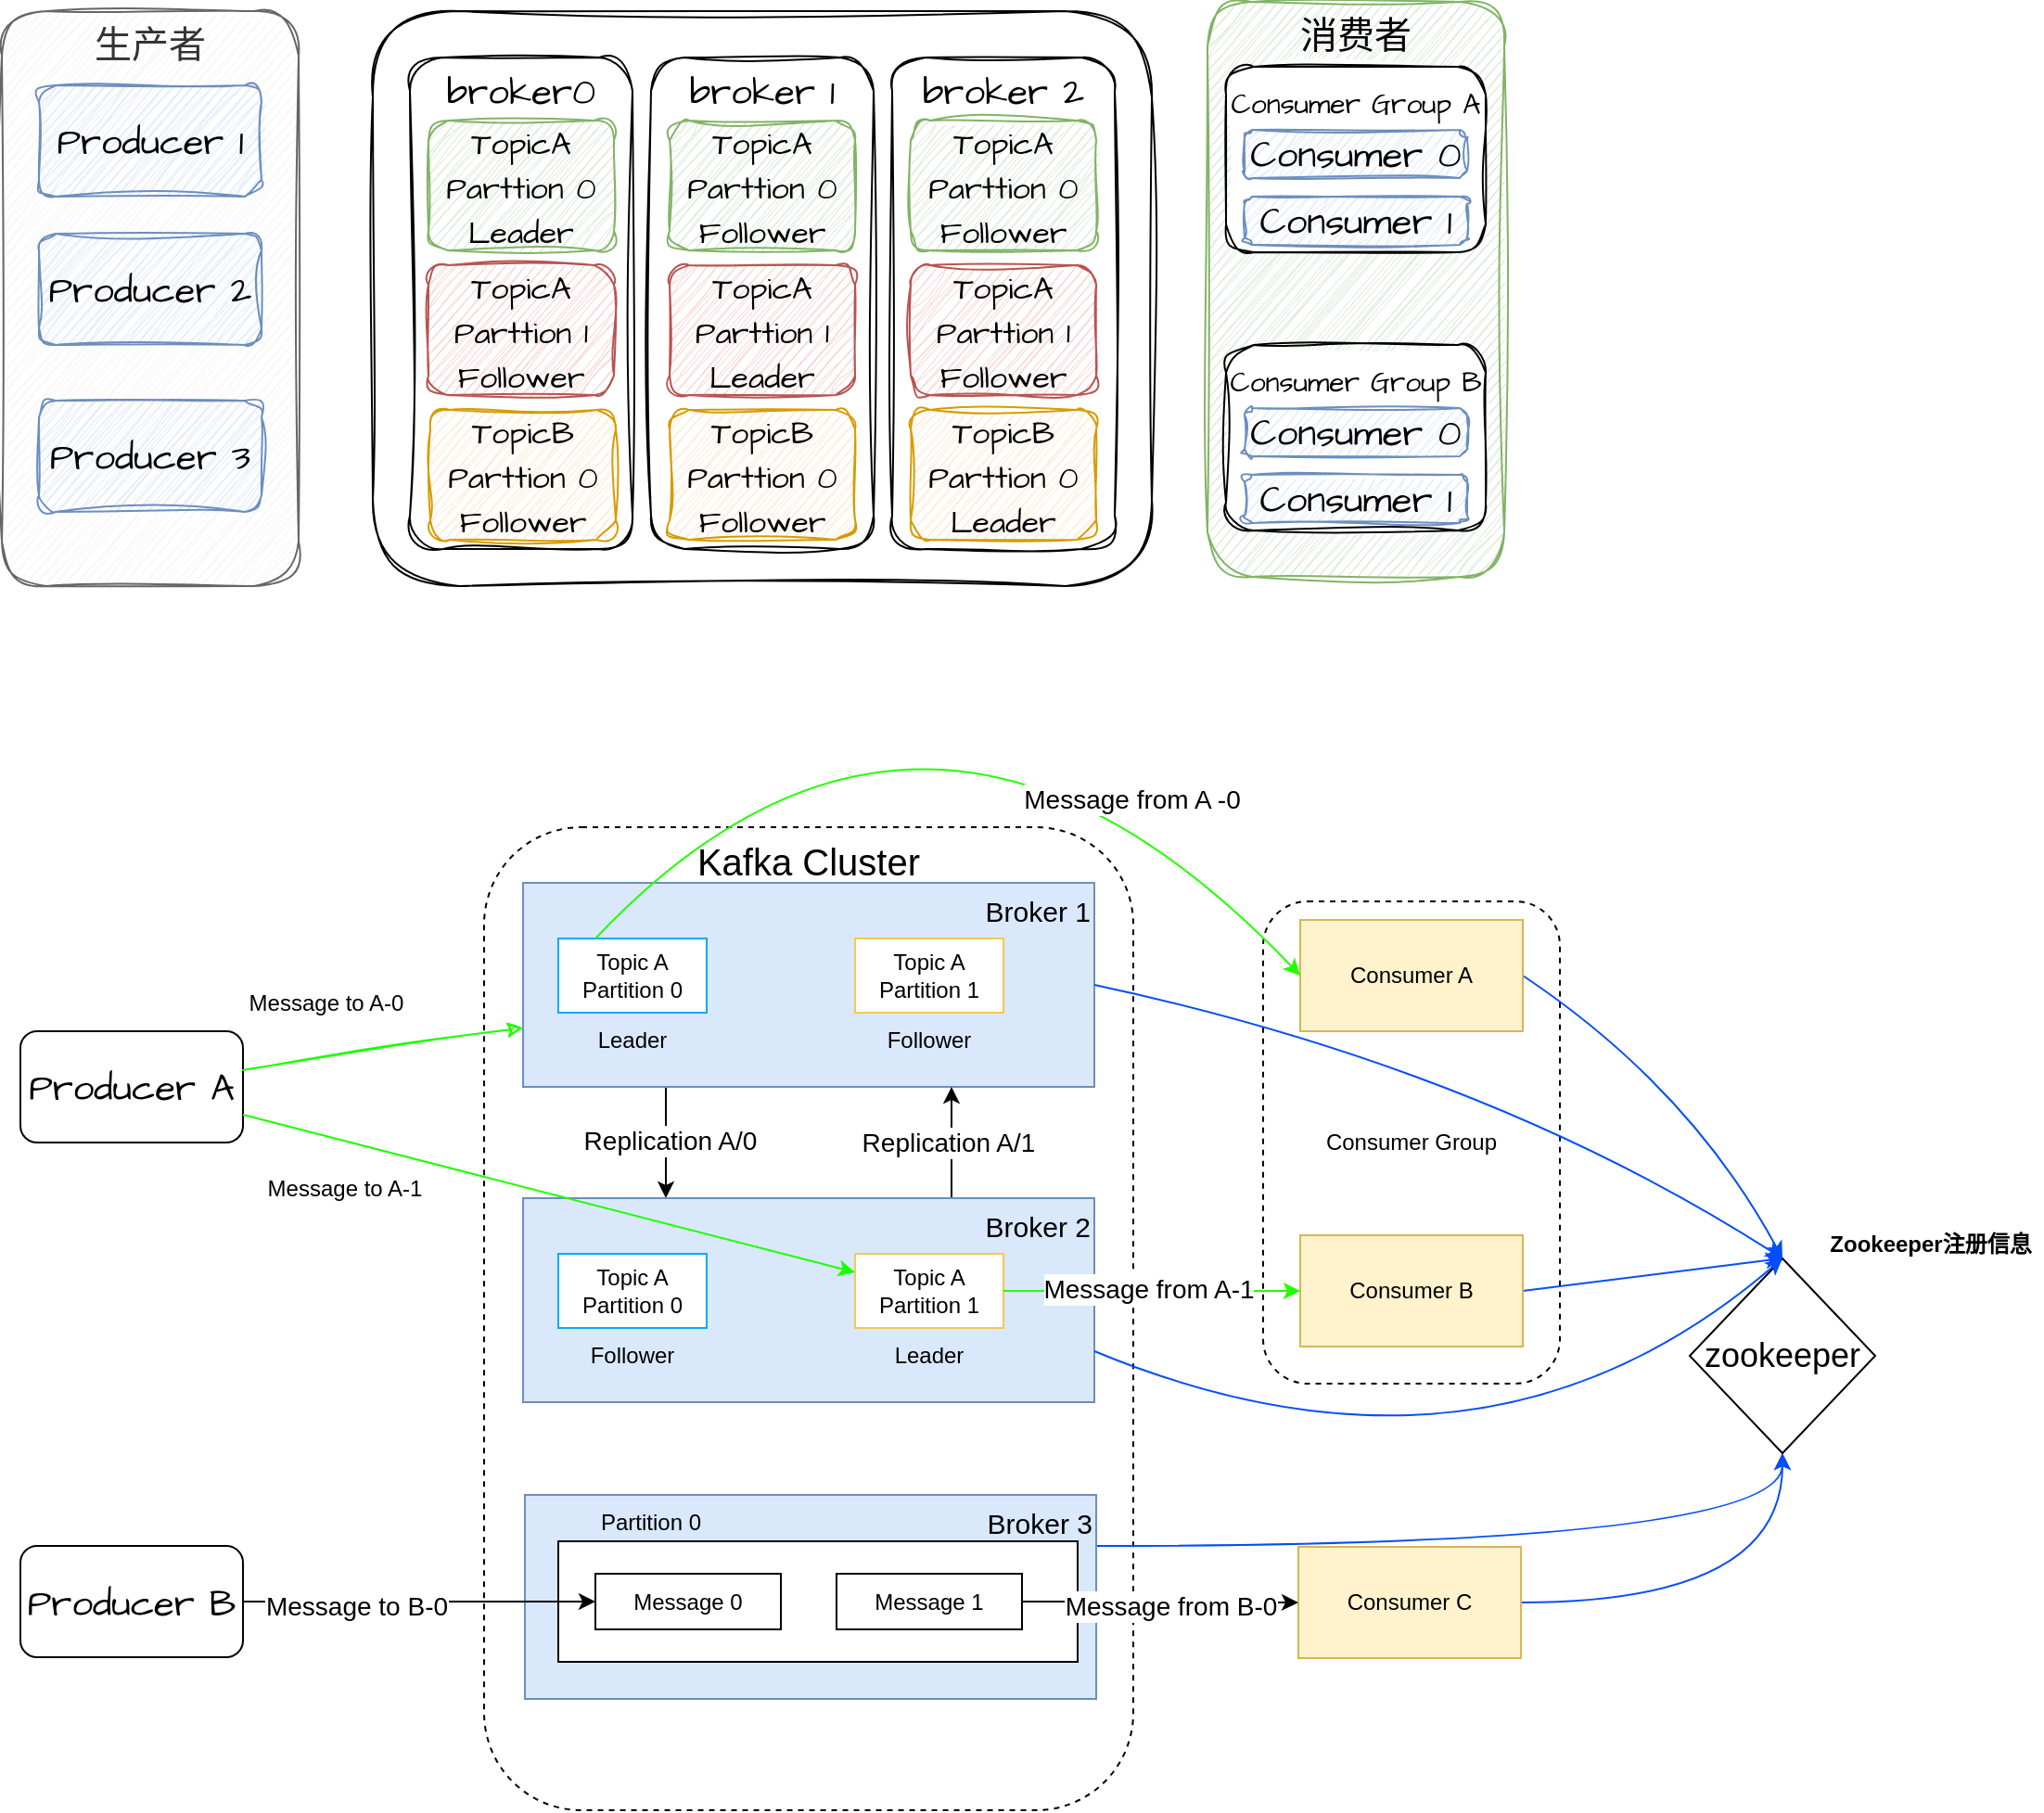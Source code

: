 <mxfile version="22.1.18" type="github">
  <diagram name="第 1 页" id="cSCV3CNTXTXwVB_BIsae">
    <mxGraphModel dx="1012" dy="582" grid="1" gridSize="10" guides="1" tooltips="1" connect="1" arrows="1" fold="1" page="1" pageScale="1" pageWidth="827" pageHeight="1169" math="0" shadow="0">
      <root>
        <mxCell id="0" />
        <mxCell id="1" parent="0" />
        <mxCell id="yJOFYdY696FyBgO-EQ7J-1" value="生产者" style="rounded=1;whiteSpace=wrap;html=1;sketch=1;hachureGap=4;jiggle=2;curveFitting=1;fontFamily=Architects Daughter;fontSource=https%3A%2F%2Ffonts.googleapis.com%2Fcss%3Ffamily%3DArchitects%2BDaughter;fontSize=20;fillColor=#f5f5f5;fontColor=#333333;strokeColor=#666666;verticalAlign=top;" vertex="1" parent="1">
          <mxGeometry x="80" y="120" width="160" height="310" as="geometry" />
        </mxCell>
        <mxCell id="yJOFYdY696FyBgO-EQ7J-2" value="Producer 1" style="rounded=1;whiteSpace=wrap;html=1;sketch=1;hachureGap=4;jiggle=2;curveFitting=1;fontFamily=Architects Daughter;fontSource=https%3A%2F%2Ffonts.googleapis.com%2Fcss%3Ffamily%3DArchitects%2BDaughter;fontSize=20;fillColor=#dae8fc;strokeColor=#6c8ebf;" vertex="1" parent="1">
          <mxGeometry x="100" y="160" width="120" height="60" as="geometry" />
        </mxCell>
        <mxCell id="yJOFYdY696FyBgO-EQ7J-3" value="Producer 2" style="rounded=1;whiteSpace=wrap;html=1;sketch=1;hachureGap=4;jiggle=2;curveFitting=1;fontFamily=Architects Daughter;fontSource=https%3A%2F%2Ffonts.googleapis.com%2Fcss%3Ffamily%3DArchitects%2BDaughter;fontSize=20;fillColor=#dae8fc;strokeColor=#6c8ebf;" vertex="1" parent="1">
          <mxGeometry x="100" y="240" width="120" height="60" as="geometry" />
        </mxCell>
        <mxCell id="yJOFYdY696FyBgO-EQ7J-4" value="Producer 3" style="rounded=1;whiteSpace=wrap;html=1;sketch=1;hachureGap=4;jiggle=2;curveFitting=1;fontFamily=Architects Daughter;fontSource=https%3A%2F%2Ffonts.googleapis.com%2Fcss%3Ffamily%3DArchitects%2BDaughter;fontSize=20;fillColor=#dae8fc;strokeColor=#6c8ebf;" vertex="1" parent="1">
          <mxGeometry x="100" y="330" width="120" height="60" as="geometry" />
        </mxCell>
        <mxCell id="yJOFYdY696FyBgO-EQ7J-5" value="" style="rounded=1;whiteSpace=wrap;html=1;sketch=1;hachureGap=4;jiggle=2;curveFitting=1;fontFamily=Architects Daughter;fontSource=https%3A%2F%2Ffonts.googleapis.com%2Fcss%3Ffamily%3DArchitects%2BDaughter;fontSize=20;" vertex="1" parent="1">
          <mxGeometry x="280" y="120" width="420" height="310" as="geometry" />
        </mxCell>
        <mxCell id="yJOFYdY696FyBgO-EQ7J-6" value="broker0" style="rounded=1;whiteSpace=wrap;html=1;sketch=1;hachureGap=4;jiggle=2;curveFitting=1;fontFamily=Architects Daughter;fontSource=https%3A%2F%2Ffonts.googleapis.com%2Fcss%3Ffamily%3DArchitects%2BDaughter;fontSize=20;horizontal=1;verticalAlign=top;" vertex="1" parent="1">
          <mxGeometry x="300" y="145" width="120" height="265" as="geometry" />
        </mxCell>
        <mxCell id="yJOFYdY696FyBgO-EQ7J-7" value="broker 1" style="rounded=1;whiteSpace=wrap;html=1;sketch=1;hachureGap=4;jiggle=2;curveFitting=1;fontFamily=Architects Daughter;fontSource=https%3A%2F%2Ffonts.googleapis.com%2Fcss%3Ffamily%3DArchitects%2BDaughter;fontSize=20;verticalAlign=top;" vertex="1" parent="1">
          <mxGeometry x="430" y="145" width="120" height="265" as="geometry" />
        </mxCell>
        <mxCell id="yJOFYdY696FyBgO-EQ7J-8" value="broker 2" style="rounded=1;whiteSpace=wrap;html=1;sketch=1;hachureGap=4;jiggle=2;curveFitting=1;fontFamily=Architects Daughter;fontSource=https%3A%2F%2Ffonts.googleapis.com%2Fcss%3Ffamily%3DArchitects%2BDaughter;fontSize=20;verticalAlign=top;" vertex="1" parent="1">
          <mxGeometry x="560" y="145" width="120" height="265" as="geometry" />
        </mxCell>
        <mxCell id="yJOFYdY696FyBgO-EQ7J-9" value="&lt;font style=&quot;font-size: 17px;&quot;&gt;TopicA&lt;br&gt;Parttion 0&lt;br&gt;Leader&lt;/font&gt;" style="rounded=1;whiteSpace=wrap;html=1;sketch=1;hachureGap=4;jiggle=2;curveFitting=1;fontFamily=Architects Daughter;fontSource=https%3A%2F%2Ffonts.googleapis.com%2Fcss%3Ffamily%3DArchitects%2BDaughter;fontSize=20;fillColor=#d5e8d4;strokeColor=#82b366;" vertex="1" parent="1">
          <mxGeometry x="310" y="179" width="100" height="70" as="geometry" />
        </mxCell>
        <mxCell id="yJOFYdY696FyBgO-EQ7J-10" value="&lt;font style=&quot;font-size: 17px;&quot;&gt;TopicA&lt;br&gt;Parttion 1&lt;br&gt;Follower&lt;/font&gt;" style="rounded=1;whiteSpace=wrap;html=1;sketch=1;hachureGap=4;jiggle=2;curveFitting=1;fontFamily=Architects Daughter;fontSource=https%3A%2F%2Ffonts.googleapis.com%2Fcss%3Ffamily%3DArchitects%2BDaughter;fontSize=20;fillColor=#f8cecc;strokeColor=#b85450;" vertex="1" parent="1">
          <mxGeometry x="310" y="257" width="100" height="70" as="geometry" />
        </mxCell>
        <mxCell id="yJOFYdY696FyBgO-EQ7J-11" value="&lt;font style=&quot;font-size: 17px;&quot;&gt;TopicB&lt;br&gt;Parttion 0&lt;br&gt;Follower&lt;/font&gt;" style="rounded=1;whiteSpace=wrap;html=1;sketch=1;hachureGap=4;jiggle=2;curveFitting=1;fontFamily=Architects Daughter;fontSource=https%3A%2F%2Ffonts.googleapis.com%2Fcss%3Ffamily%3DArchitects%2BDaughter;fontSize=20;fillColor=#ffe6cc;strokeColor=#d79b00;" vertex="1" parent="1">
          <mxGeometry x="311" y="335" width="100" height="70" as="geometry" />
        </mxCell>
        <mxCell id="yJOFYdY696FyBgO-EQ7J-12" value="&lt;font style=&quot;font-size: 17px;&quot;&gt;TopicA&lt;br&gt;Parttion 0&lt;br&gt;Follower&lt;/font&gt;" style="rounded=1;whiteSpace=wrap;html=1;sketch=1;hachureGap=4;jiggle=2;curveFitting=1;fontFamily=Architects Daughter;fontSource=https%3A%2F%2Ffonts.googleapis.com%2Fcss%3Ffamily%3DArchitects%2BDaughter;fontSize=20;fillColor=#d5e8d4;strokeColor=#82b366;" vertex="1" parent="1">
          <mxGeometry x="440" y="179" width="100" height="70" as="geometry" />
        </mxCell>
        <mxCell id="yJOFYdY696FyBgO-EQ7J-13" value="&lt;font style=&quot;font-size: 17px;&quot;&gt;TopicA&lt;br&gt;Parttion 1&lt;br&gt;Leader&lt;/font&gt;" style="rounded=1;whiteSpace=wrap;html=1;sketch=1;hachureGap=4;jiggle=2;curveFitting=1;fontFamily=Architects Daughter;fontSource=https%3A%2F%2Ffonts.googleapis.com%2Fcss%3Ffamily%3DArchitects%2BDaughter;fontSize=20;fillColor=#f8cecc;strokeColor=#b85450;" vertex="1" parent="1">
          <mxGeometry x="440" y="257" width="100" height="70" as="geometry" />
        </mxCell>
        <mxCell id="yJOFYdY696FyBgO-EQ7J-14" value="&lt;font style=&quot;font-size: 17px;&quot;&gt;TopicB&lt;br&gt;Parttion 0&lt;br&gt;Follower&lt;/font&gt;" style="rounded=1;whiteSpace=wrap;html=1;sketch=1;hachureGap=4;jiggle=2;curveFitting=1;fontFamily=Architects Daughter;fontSource=https%3A%2F%2Ffonts.googleapis.com%2Fcss%3Ffamily%3DArchitects%2BDaughter;fontSize=20;fillColor=#ffe6cc;strokeColor=#d79b00;" vertex="1" parent="1">
          <mxGeometry x="440" y="335" width="100" height="70" as="geometry" />
        </mxCell>
        <mxCell id="yJOFYdY696FyBgO-EQ7J-15" value="&lt;font style=&quot;font-size: 17px;&quot;&gt;TopicA&lt;br&gt;Parttion 0&lt;br&gt;Follower&lt;/font&gt;" style="rounded=1;whiteSpace=wrap;html=1;sketch=1;hachureGap=4;jiggle=2;curveFitting=1;fontFamily=Architects Daughter;fontSource=https%3A%2F%2Ffonts.googleapis.com%2Fcss%3Ffamily%3DArchitects%2BDaughter;fontSize=20;fillColor=#d5e8d4;strokeColor=#82b366;" vertex="1" parent="1">
          <mxGeometry x="570" y="179" width="100" height="70" as="geometry" />
        </mxCell>
        <mxCell id="yJOFYdY696FyBgO-EQ7J-16" value="&lt;font style=&quot;font-size: 17px;&quot;&gt;TopicA&lt;br&gt;Parttion 1&lt;br&gt;Follower&lt;/font&gt;" style="rounded=1;whiteSpace=wrap;html=1;sketch=1;hachureGap=4;jiggle=2;curveFitting=1;fontFamily=Architects Daughter;fontSource=https%3A%2F%2Ffonts.googleapis.com%2Fcss%3Ffamily%3DArchitects%2BDaughter;fontSize=20;fillColor=#f8cecc;strokeColor=#b85450;" vertex="1" parent="1">
          <mxGeometry x="570" y="257" width="100" height="70" as="geometry" />
        </mxCell>
        <mxCell id="yJOFYdY696FyBgO-EQ7J-17" value="&lt;font style=&quot;font-size: 17px;&quot;&gt;TopicB&lt;br&gt;Parttion 0&lt;br&gt;Leader&lt;/font&gt;" style="rounded=1;whiteSpace=wrap;html=1;sketch=1;hachureGap=4;jiggle=2;curveFitting=1;fontFamily=Architects Daughter;fontSource=https%3A%2F%2Ffonts.googleapis.com%2Fcss%3Ffamily%3DArchitects%2BDaughter;fontSize=20;fillColor=#ffe6cc;strokeColor=#d79b00;" vertex="1" parent="1">
          <mxGeometry x="570" y="335" width="100" height="70" as="geometry" />
        </mxCell>
        <mxCell id="yJOFYdY696FyBgO-EQ7J-18" value="消费者" style="rounded=1;whiteSpace=wrap;html=1;sketch=1;hachureGap=4;jiggle=2;curveFitting=1;fontFamily=Architects Daughter;fontSource=https%3A%2F%2Ffonts.googleapis.com%2Fcss%3Ffamily%3DArchitects%2BDaughter;fontSize=20;fillColor=#d5e8d4;strokeColor=#82b366;verticalAlign=top;" vertex="1" parent="1">
          <mxGeometry x="730" y="115" width="160" height="310" as="geometry" />
        </mxCell>
        <mxCell id="yJOFYdY696FyBgO-EQ7J-19" value="&lt;font style=&quot;font-size: 15px;&quot;&gt;Consumer Group A&lt;/font&gt;" style="rounded=1;whiteSpace=wrap;html=1;sketch=1;hachureGap=4;jiggle=2;curveFitting=1;fontFamily=Architects Daughter;fontSource=https%3A%2F%2Ffonts.googleapis.com%2Fcss%3Ffamily%3DArchitects%2BDaughter;fontSize=20;verticalAlign=top;" vertex="1" parent="1">
          <mxGeometry x="740" y="150" width="140" height="100" as="geometry" />
        </mxCell>
        <mxCell id="yJOFYdY696FyBgO-EQ7J-20" value="Consumer 0" style="rounded=1;whiteSpace=wrap;html=1;sketch=1;hachureGap=4;jiggle=2;curveFitting=1;fontFamily=Architects Daughter;fontSource=https%3A%2F%2Ffonts.googleapis.com%2Fcss%3Ffamily%3DArchitects%2BDaughter;fontSize=20;fillColor=#dae8fc;strokeColor=#6c8ebf;" vertex="1" parent="1">
          <mxGeometry x="750" y="184" width="120" height="26" as="geometry" />
        </mxCell>
        <mxCell id="yJOFYdY696FyBgO-EQ7J-21" value="Consumer 1" style="rounded=1;whiteSpace=wrap;html=1;sketch=1;hachureGap=4;jiggle=2;curveFitting=1;fontFamily=Architects Daughter;fontSource=https%3A%2F%2Ffonts.googleapis.com%2Fcss%3Ffamily%3DArchitects%2BDaughter;fontSize=20;fillColor=#dae8fc;strokeColor=#6c8ebf;" vertex="1" parent="1">
          <mxGeometry x="750" y="220" width="120" height="26" as="geometry" />
        </mxCell>
        <mxCell id="yJOFYdY696FyBgO-EQ7J-22" value="&lt;font style=&quot;font-size: 15px;&quot;&gt;Consumer Group B&lt;/font&gt;" style="rounded=1;whiteSpace=wrap;html=1;sketch=1;hachureGap=4;jiggle=2;curveFitting=1;fontFamily=Architects Daughter;fontSource=https%3A%2F%2Ffonts.googleapis.com%2Fcss%3Ffamily%3DArchitects%2BDaughter;fontSize=20;verticalAlign=top;" vertex="1" parent="1">
          <mxGeometry x="740" y="300" width="140" height="100" as="geometry" />
        </mxCell>
        <mxCell id="yJOFYdY696FyBgO-EQ7J-23" value="Consumer 0" style="rounded=1;whiteSpace=wrap;html=1;sketch=1;hachureGap=4;jiggle=2;curveFitting=1;fontFamily=Architects Daughter;fontSource=https%3A%2F%2Ffonts.googleapis.com%2Fcss%3Ffamily%3DArchitects%2BDaughter;fontSize=20;fillColor=#dae8fc;strokeColor=#6c8ebf;" vertex="1" parent="1">
          <mxGeometry x="750" y="334" width="120" height="26" as="geometry" />
        </mxCell>
        <mxCell id="yJOFYdY696FyBgO-EQ7J-24" value="Consumer 1" style="rounded=1;whiteSpace=wrap;html=1;sketch=1;hachureGap=4;jiggle=2;curveFitting=1;fontFamily=Architects Daughter;fontSource=https%3A%2F%2Ffonts.googleapis.com%2Fcss%3Ffamily%3DArchitects%2BDaughter;fontSize=20;fillColor=#dae8fc;strokeColor=#6c8ebf;" vertex="1" parent="1">
          <mxGeometry x="750" y="370" width="120" height="26" as="geometry" />
        </mxCell>
        <mxCell id="yJOFYdY696FyBgO-EQ7J-25" value="Producer A" style="rounded=1;whiteSpace=wrap;html=1;hachureGap=4;fontFamily=Architects Daughter;fontSource=https%3A%2F%2Ffonts.googleapis.com%2Fcss%3Ffamily%3DArchitects%2BDaughter;fontSize=20;" vertex="1" parent="1">
          <mxGeometry x="90" y="670" width="120" height="60" as="geometry" />
        </mxCell>
        <mxCell id="yJOFYdY696FyBgO-EQ7J-26" value="Producer B" style="rounded=1;whiteSpace=wrap;html=1;hachureGap=4;fontFamily=Architects Daughter;fontSource=https%3A%2F%2Ffonts.googleapis.com%2Fcss%3Ffamily%3DArchitects%2BDaughter;fontSize=20;" vertex="1" parent="1">
          <mxGeometry x="90" y="947.5" width="120" height="60" as="geometry" />
        </mxCell>
        <mxCell id="yJOFYdY696FyBgO-EQ7J-27" value="&lt;font face=&quot;Helvetica&quot;&gt;Kafka Cluster&lt;/font&gt;" style="whiteSpace=wrap;html=1;fontSize=20;fontFamily=Architects Daughter;rounded=1;hachureGap=4;fontSource=https%3A%2F%2Ffonts.googleapis.com%2Fcss%3Ffamily%3DArchitects%2BDaughter;verticalAlign=top;align=center;dashed=1;" vertex="1" parent="1">
          <mxGeometry x="340" y="560" width="350" height="530" as="geometry" />
        </mxCell>
        <mxCell id="yJOFYdY696FyBgO-EQ7J-41" style="edgeStyle=orthogonalEdgeStyle;rounded=0;orthogonalLoop=1;jettySize=auto;html=1;exitX=0.25;exitY=1;exitDx=0;exitDy=0;entryX=0.25;entryY=0;entryDx=0;entryDy=0;" edge="1" parent="1" source="yJOFYdY696FyBgO-EQ7J-29" target="yJOFYdY696FyBgO-EQ7J-36">
          <mxGeometry relative="1" as="geometry" />
        </mxCell>
        <mxCell id="yJOFYdY696FyBgO-EQ7J-43" value="&lt;font style=&quot;font-size: 14px;&quot;&gt;Replication A/0&lt;/font&gt;" style="edgeLabel;html=1;align=center;verticalAlign=middle;resizable=0;points=[];" vertex="1" connectable="0" parent="yJOFYdY696FyBgO-EQ7J-41">
          <mxGeometry x="-0.033" y="2" relative="1" as="geometry">
            <mxPoint as="offset" />
          </mxGeometry>
        </mxCell>
        <mxCell id="yJOFYdY696FyBgO-EQ7J-29" value="&lt;div style=&quot;&quot;&gt;&lt;span style=&quot;background-color: initial;&quot;&gt;&lt;font style=&quot;font-size: 15px;&quot;&gt;Broker 1&lt;/font&gt;&lt;/span&gt;&lt;/div&gt;" style="rounded=0;whiteSpace=wrap;html=1;align=right;verticalAlign=top;fillColor=#dae8fc;strokeColor=#6c8ebf;" vertex="1" parent="1">
          <mxGeometry x="361" y="590" width="308" height="110" as="geometry" />
        </mxCell>
        <mxCell id="yJOFYdY696FyBgO-EQ7J-30" value="Topic A&lt;br&gt;Partition 0" style="rounded=0;whiteSpace=wrap;html=1;strokeColor=#00AAFC;" vertex="1" parent="1">
          <mxGeometry x="380" y="620" width="80" height="40" as="geometry" />
        </mxCell>
        <mxCell id="yJOFYdY696FyBgO-EQ7J-31" value="Topic A&lt;br&gt;Partition 1" style="rounded=0;whiteSpace=wrap;html=1;strokeColor=#f5c951;" vertex="1" parent="1">
          <mxGeometry x="540" y="620" width="80" height="40" as="geometry" />
        </mxCell>
        <mxCell id="yJOFYdY696FyBgO-EQ7J-32" value="Leader" style="text;html=1;strokeColor=none;fillColor=none;align=center;verticalAlign=middle;whiteSpace=wrap;rounded=0;" vertex="1" parent="1">
          <mxGeometry x="390" y="660" width="60" height="30" as="geometry" />
        </mxCell>
        <mxCell id="yJOFYdY696FyBgO-EQ7J-33" value="Follower" style="text;html=1;strokeColor=none;fillColor=none;align=center;verticalAlign=middle;whiteSpace=wrap;rounded=0;" vertex="1" parent="1">
          <mxGeometry x="550" y="660" width="60" height="30" as="geometry" />
        </mxCell>
        <mxCell id="yJOFYdY696FyBgO-EQ7J-28" value="" style="rounded=0;sketch=1;hachureGap=4;jiggle=2;curveFitting=1;orthogonalLoop=1;jettySize=auto;html=1;fontFamily=Architects Daughter;fontSource=https%3A%2F%2Ffonts.googleapis.com%2Fcss%3Ffamily%3DArchitects%2BDaughter;fontSize=16;strokeColor=#1eff00;" edge="1" parent="1" source="yJOFYdY696FyBgO-EQ7J-25" target="yJOFYdY696FyBgO-EQ7J-29">
          <mxGeometry relative="1" as="geometry" />
        </mxCell>
        <mxCell id="yJOFYdY696FyBgO-EQ7J-42" style="edgeStyle=orthogonalEdgeStyle;rounded=0;orthogonalLoop=1;jettySize=auto;html=1;exitX=0.75;exitY=0;exitDx=0;exitDy=0;entryX=0.75;entryY=1;entryDx=0;entryDy=0;" edge="1" parent="1" source="yJOFYdY696FyBgO-EQ7J-36" target="yJOFYdY696FyBgO-EQ7J-29">
          <mxGeometry relative="1" as="geometry" />
        </mxCell>
        <mxCell id="yJOFYdY696FyBgO-EQ7J-44" value="&lt;font style=&quot;font-size: 14px;&quot;&gt;Replication A/1&lt;/font&gt;" style="edgeLabel;html=1;align=center;verticalAlign=middle;resizable=0;points=[];" vertex="1" connectable="0" parent="yJOFYdY696FyBgO-EQ7J-42">
          <mxGeometry y="2" relative="1" as="geometry">
            <mxPoint as="offset" />
          </mxGeometry>
        </mxCell>
        <mxCell id="yJOFYdY696FyBgO-EQ7J-36" value="&lt;div style=&quot;&quot;&gt;&lt;span style=&quot;background-color: initial;&quot;&gt;&lt;font style=&quot;font-size: 15px;&quot;&gt;Broker 2&lt;/font&gt;&lt;/span&gt;&lt;/div&gt;" style="rounded=0;whiteSpace=wrap;html=1;align=right;verticalAlign=top;fillColor=#dae8fc;strokeColor=#6c8ebf;" vertex="1" parent="1">
          <mxGeometry x="361" y="760" width="308" height="110" as="geometry" />
        </mxCell>
        <mxCell id="yJOFYdY696FyBgO-EQ7J-37" value="Topic A&lt;br&gt;Partition 0" style="rounded=0;whiteSpace=wrap;html=1;strokeColor=#00AAFC;" vertex="1" parent="1">
          <mxGeometry x="380" y="790" width="80" height="40" as="geometry" />
        </mxCell>
        <mxCell id="yJOFYdY696FyBgO-EQ7J-38" value="Topic A&lt;br&gt;Partition 1" style="rounded=0;whiteSpace=wrap;html=1;strokeColor=#f5c951;" vertex="1" parent="1">
          <mxGeometry x="540" y="790" width="80" height="40" as="geometry" />
        </mxCell>
        <mxCell id="yJOFYdY696FyBgO-EQ7J-39" value="Follower" style="text;html=1;strokeColor=none;fillColor=none;align=center;verticalAlign=middle;whiteSpace=wrap;rounded=0;" vertex="1" parent="1">
          <mxGeometry x="390" y="830" width="60" height="30" as="geometry" />
        </mxCell>
        <mxCell id="yJOFYdY696FyBgO-EQ7J-40" value="Leader" style="text;html=1;strokeColor=none;fillColor=none;align=center;verticalAlign=middle;whiteSpace=wrap;rounded=0;" vertex="1" parent="1">
          <mxGeometry x="550" y="830" width="60" height="30" as="geometry" />
        </mxCell>
        <mxCell id="yJOFYdY696FyBgO-EQ7J-76" style="edgeStyle=orthogonalEdgeStyle;rounded=0;orthogonalLoop=1;jettySize=auto;html=1;exitX=1;exitY=0.25;exitDx=0;exitDy=0;entryX=0.5;entryY=1;entryDx=0;entryDy=0;curved=1;strokeColor=#044efb;" edge="1" parent="1" source="yJOFYdY696FyBgO-EQ7J-45" target="yJOFYdY696FyBgO-EQ7J-69">
          <mxGeometry relative="1" as="geometry" />
        </mxCell>
        <mxCell id="yJOFYdY696FyBgO-EQ7J-45" value="&lt;div style=&quot;&quot;&gt;&lt;span style=&quot;background-color: initial;&quot;&gt;&lt;font style=&quot;font-size: 15px;&quot;&gt;Broker 3&lt;/font&gt;&lt;/span&gt;&lt;/div&gt;" style="rounded=0;whiteSpace=wrap;html=1;align=right;verticalAlign=top;fillColor=#dae8fc;strokeColor=#6c8ebf;" vertex="1" parent="1">
          <mxGeometry x="362" y="920" width="308" height="110" as="geometry" />
        </mxCell>
        <mxCell id="yJOFYdY696FyBgO-EQ7J-46" value="" style="rounded=0;whiteSpace=wrap;html=1;" vertex="1" parent="1">
          <mxGeometry x="380" y="945" width="280" height="65" as="geometry" />
        </mxCell>
        <mxCell id="yJOFYdY696FyBgO-EQ7J-47" value="Message 0" style="rounded=0;whiteSpace=wrap;html=1;" vertex="1" parent="1">
          <mxGeometry x="400" y="962.5" width="100" height="30" as="geometry" />
        </mxCell>
        <mxCell id="yJOFYdY696FyBgO-EQ7J-48" value="Message 1" style="rounded=0;whiteSpace=wrap;html=1;" vertex="1" parent="1">
          <mxGeometry x="530" y="962.5" width="100" height="30" as="geometry" />
        </mxCell>
        <mxCell id="yJOFYdY696FyBgO-EQ7J-49" value="Partition 0" style="text;html=1;strokeColor=none;fillColor=none;align=center;verticalAlign=middle;whiteSpace=wrap;rounded=0;" vertex="1" parent="1">
          <mxGeometry x="400" y="920" width="60" height="30" as="geometry" />
        </mxCell>
        <mxCell id="yJOFYdY696FyBgO-EQ7J-50" style="rounded=0;orthogonalLoop=1;jettySize=auto;html=1;exitX=1;exitY=0.75;exitDx=0;exitDy=0;entryX=0;entryY=0.25;entryDx=0;entryDy=0;strokeColor=#1eff00;" edge="1" parent="1" source="yJOFYdY696FyBgO-EQ7J-25" target="yJOFYdY696FyBgO-EQ7J-38">
          <mxGeometry relative="1" as="geometry" />
        </mxCell>
        <mxCell id="yJOFYdY696FyBgO-EQ7J-51" value="Message to A-0" style="text;html=1;strokeColor=none;fillColor=none;align=center;verticalAlign=middle;whiteSpace=wrap;rounded=0;" vertex="1" parent="1">
          <mxGeometry x="210" y="640" width="90" height="30" as="geometry" />
        </mxCell>
        <mxCell id="yJOFYdY696FyBgO-EQ7J-52" value="Message to A-1" style="text;html=1;strokeColor=none;fillColor=none;align=center;verticalAlign=middle;whiteSpace=wrap;rounded=0;" vertex="1" parent="1">
          <mxGeometry x="220" y="740" width="90" height="30" as="geometry" />
        </mxCell>
        <mxCell id="yJOFYdY696FyBgO-EQ7J-54" value="Consumer Group" style="rounded=1;whiteSpace=wrap;html=1;dashed=1;" vertex="1" parent="1">
          <mxGeometry x="760" y="600" width="160" height="260" as="geometry" />
        </mxCell>
        <mxCell id="yJOFYdY696FyBgO-EQ7J-70" style="rounded=0;orthogonalLoop=1;jettySize=auto;html=1;exitX=1;exitY=0.5;exitDx=0;exitDy=0;entryX=0.5;entryY=0;entryDx=0;entryDy=0;curved=1;strokeColor=#044efb;" edge="1" parent="1" source="yJOFYdY696FyBgO-EQ7J-55" target="yJOFYdY696FyBgO-EQ7J-69">
          <mxGeometry relative="1" as="geometry">
            <Array as="points">
              <mxPoint x="990" y="700" />
            </Array>
          </mxGeometry>
        </mxCell>
        <mxCell id="yJOFYdY696FyBgO-EQ7J-55" value="Consumer A" style="rounded=0;whiteSpace=wrap;html=1;fillColor=#fff2cc;strokeColor=#d6b656;" vertex="1" parent="1">
          <mxGeometry x="780" y="610" width="120" height="60" as="geometry" />
        </mxCell>
        <mxCell id="yJOFYdY696FyBgO-EQ7J-74" style="rounded=0;orthogonalLoop=1;jettySize=auto;html=1;exitX=1;exitY=0.5;exitDx=0;exitDy=0;entryX=0.5;entryY=0;entryDx=0;entryDy=0;strokeColor=#044efb;" edge="1" parent="1" source="yJOFYdY696FyBgO-EQ7J-58" target="yJOFYdY696FyBgO-EQ7J-69">
          <mxGeometry relative="1" as="geometry" />
        </mxCell>
        <mxCell id="yJOFYdY696FyBgO-EQ7J-58" value="Consumer B" style="rounded=0;whiteSpace=wrap;html=1;fillColor=#fff2cc;strokeColor=#d6b656;" vertex="1" parent="1">
          <mxGeometry x="780" y="780" width="120" height="60" as="geometry" />
        </mxCell>
        <mxCell id="yJOFYdY696FyBgO-EQ7J-59" style="edgeStyle=orthogonalEdgeStyle;rounded=0;orthogonalLoop=1;jettySize=auto;html=1;exitX=1;exitY=0.5;exitDx=0;exitDy=0;strokeColor=#23ff00;" edge="1" parent="1" source="yJOFYdY696FyBgO-EQ7J-38" target="yJOFYdY696FyBgO-EQ7J-58">
          <mxGeometry relative="1" as="geometry" />
        </mxCell>
        <mxCell id="yJOFYdY696FyBgO-EQ7J-60" value="&lt;font style=&quot;font-size: 14px;&quot;&gt;Message from A-1&lt;/font&gt;" style="edgeLabel;html=1;align=center;verticalAlign=middle;resizable=0;points=[];" vertex="1" connectable="0" parent="yJOFYdY696FyBgO-EQ7J-59">
          <mxGeometry x="-0.034" y="1" relative="1" as="geometry">
            <mxPoint as="offset" />
          </mxGeometry>
        </mxCell>
        <mxCell id="yJOFYdY696FyBgO-EQ7J-62" style="rounded=0;orthogonalLoop=1;jettySize=auto;html=1;exitX=0.25;exitY=0;exitDx=0;exitDy=0;entryX=0;entryY=0.5;entryDx=0;entryDy=0;strokeColor=#23ff00;curved=1;" edge="1" parent="1" source="yJOFYdY696FyBgO-EQ7J-30" target="yJOFYdY696FyBgO-EQ7J-55">
          <mxGeometry relative="1" as="geometry">
            <Array as="points">
              <mxPoint x="580" y="430" />
            </Array>
          </mxGeometry>
        </mxCell>
        <mxCell id="yJOFYdY696FyBgO-EQ7J-63" value="&lt;font style=&quot;font-size: 14px;&quot;&gt;Message from A -0&lt;/font&gt;" style="edgeLabel;html=1;align=center;verticalAlign=middle;resizable=0;points=[];" vertex="1" connectable="0" parent="yJOFYdY696FyBgO-EQ7J-62">
          <mxGeometry x="0.52" relative="1" as="geometry">
            <mxPoint as="offset" />
          </mxGeometry>
        </mxCell>
        <mxCell id="yJOFYdY696FyBgO-EQ7J-75" style="edgeStyle=orthogonalEdgeStyle;rounded=0;orthogonalLoop=1;jettySize=auto;html=1;exitX=1;exitY=0.5;exitDx=0;exitDy=0;curved=1;strokeColor=#044efb;" edge="1" parent="1" source="yJOFYdY696FyBgO-EQ7J-64" target="yJOFYdY696FyBgO-EQ7J-69">
          <mxGeometry relative="1" as="geometry" />
        </mxCell>
        <mxCell id="yJOFYdY696FyBgO-EQ7J-64" value="Consumer C" style="rounded=0;whiteSpace=wrap;html=1;fillColor=#fff2cc;strokeColor=#d6b656;" vertex="1" parent="1">
          <mxGeometry x="779" y="948" width="120" height="60" as="geometry" />
        </mxCell>
        <mxCell id="yJOFYdY696FyBgO-EQ7J-65" style="edgeStyle=orthogonalEdgeStyle;rounded=0;orthogonalLoop=1;jettySize=auto;html=1;exitX=1;exitY=0.5;exitDx=0;exitDy=0;" edge="1" parent="1" source="yJOFYdY696FyBgO-EQ7J-48" target="yJOFYdY696FyBgO-EQ7J-64">
          <mxGeometry relative="1" as="geometry" />
        </mxCell>
        <mxCell id="yJOFYdY696FyBgO-EQ7J-68" value="&lt;font style=&quot;font-size: 14px;&quot;&gt;Message from B-0&lt;/font&gt;" style="edgeLabel;html=1;align=center;verticalAlign=middle;resizable=0;points=[];" vertex="1" connectable="0" parent="yJOFYdY696FyBgO-EQ7J-65">
          <mxGeometry x="0.064" y="-2" relative="1" as="geometry">
            <mxPoint x="1" as="offset" />
          </mxGeometry>
        </mxCell>
        <mxCell id="yJOFYdY696FyBgO-EQ7J-66" style="edgeStyle=orthogonalEdgeStyle;rounded=0;orthogonalLoop=1;jettySize=auto;html=1;exitX=1;exitY=0.5;exitDx=0;exitDy=0;" edge="1" parent="1" source="yJOFYdY696FyBgO-EQ7J-26" target="yJOFYdY696FyBgO-EQ7J-47">
          <mxGeometry relative="1" as="geometry" />
        </mxCell>
        <mxCell id="yJOFYdY696FyBgO-EQ7J-67" value="&lt;font style=&quot;font-size: 14px;&quot;&gt;Message to B-0&lt;/font&gt;" style="edgeLabel;html=1;align=center;verticalAlign=middle;resizable=0;points=[];" vertex="1" connectable="0" parent="yJOFYdY696FyBgO-EQ7J-66">
          <mxGeometry x="-0.358" y="-1" relative="1" as="geometry">
            <mxPoint y="1" as="offset" />
          </mxGeometry>
        </mxCell>
        <mxCell id="yJOFYdY696FyBgO-EQ7J-69" value="&lt;font style=&quot;font-size: 18px;&quot;&gt;zookeeper&lt;/font&gt;" style="rhombus;whiteSpace=wrap;html=1;" vertex="1" parent="1">
          <mxGeometry x="990" y="792.5" width="100" height="105" as="geometry" />
        </mxCell>
        <mxCell id="yJOFYdY696FyBgO-EQ7J-71" style="rounded=0;orthogonalLoop=1;jettySize=auto;html=1;exitX=1;exitY=0.5;exitDx=0;exitDy=0;entryX=0.5;entryY=0;entryDx=0;entryDy=0;curved=1;strokeColor=#044efb;" edge="1" parent="1" source="yJOFYdY696FyBgO-EQ7J-29" target="yJOFYdY696FyBgO-EQ7J-69">
          <mxGeometry relative="1" as="geometry">
            <Array as="points">
              <mxPoint x="880" y="690" />
            </Array>
          </mxGeometry>
        </mxCell>
        <mxCell id="yJOFYdY696FyBgO-EQ7J-72" style="rounded=0;orthogonalLoop=1;jettySize=auto;html=1;exitX=1;exitY=0.75;exitDx=0;exitDy=0;entryX=0.5;entryY=0;entryDx=0;entryDy=0;curved=1;strokeColor=#044efb;" edge="1" parent="1" source="yJOFYdY696FyBgO-EQ7J-36" target="yJOFYdY696FyBgO-EQ7J-69">
          <mxGeometry relative="1" as="geometry">
            <Array as="points">
              <mxPoint x="880" y="930" />
            </Array>
          </mxGeometry>
        </mxCell>
        <mxCell id="yJOFYdY696FyBgO-EQ7J-77" value="&lt;b&gt;Zookeeper注册信息&lt;/b&gt;" style="text;html=1;strokeColor=none;fillColor=none;align=center;verticalAlign=middle;whiteSpace=wrap;rounded=0;" vertex="1" parent="1">
          <mxGeometry x="1060" y="750" width="120" height="70" as="geometry" />
        </mxCell>
      </root>
    </mxGraphModel>
  </diagram>
</mxfile>
